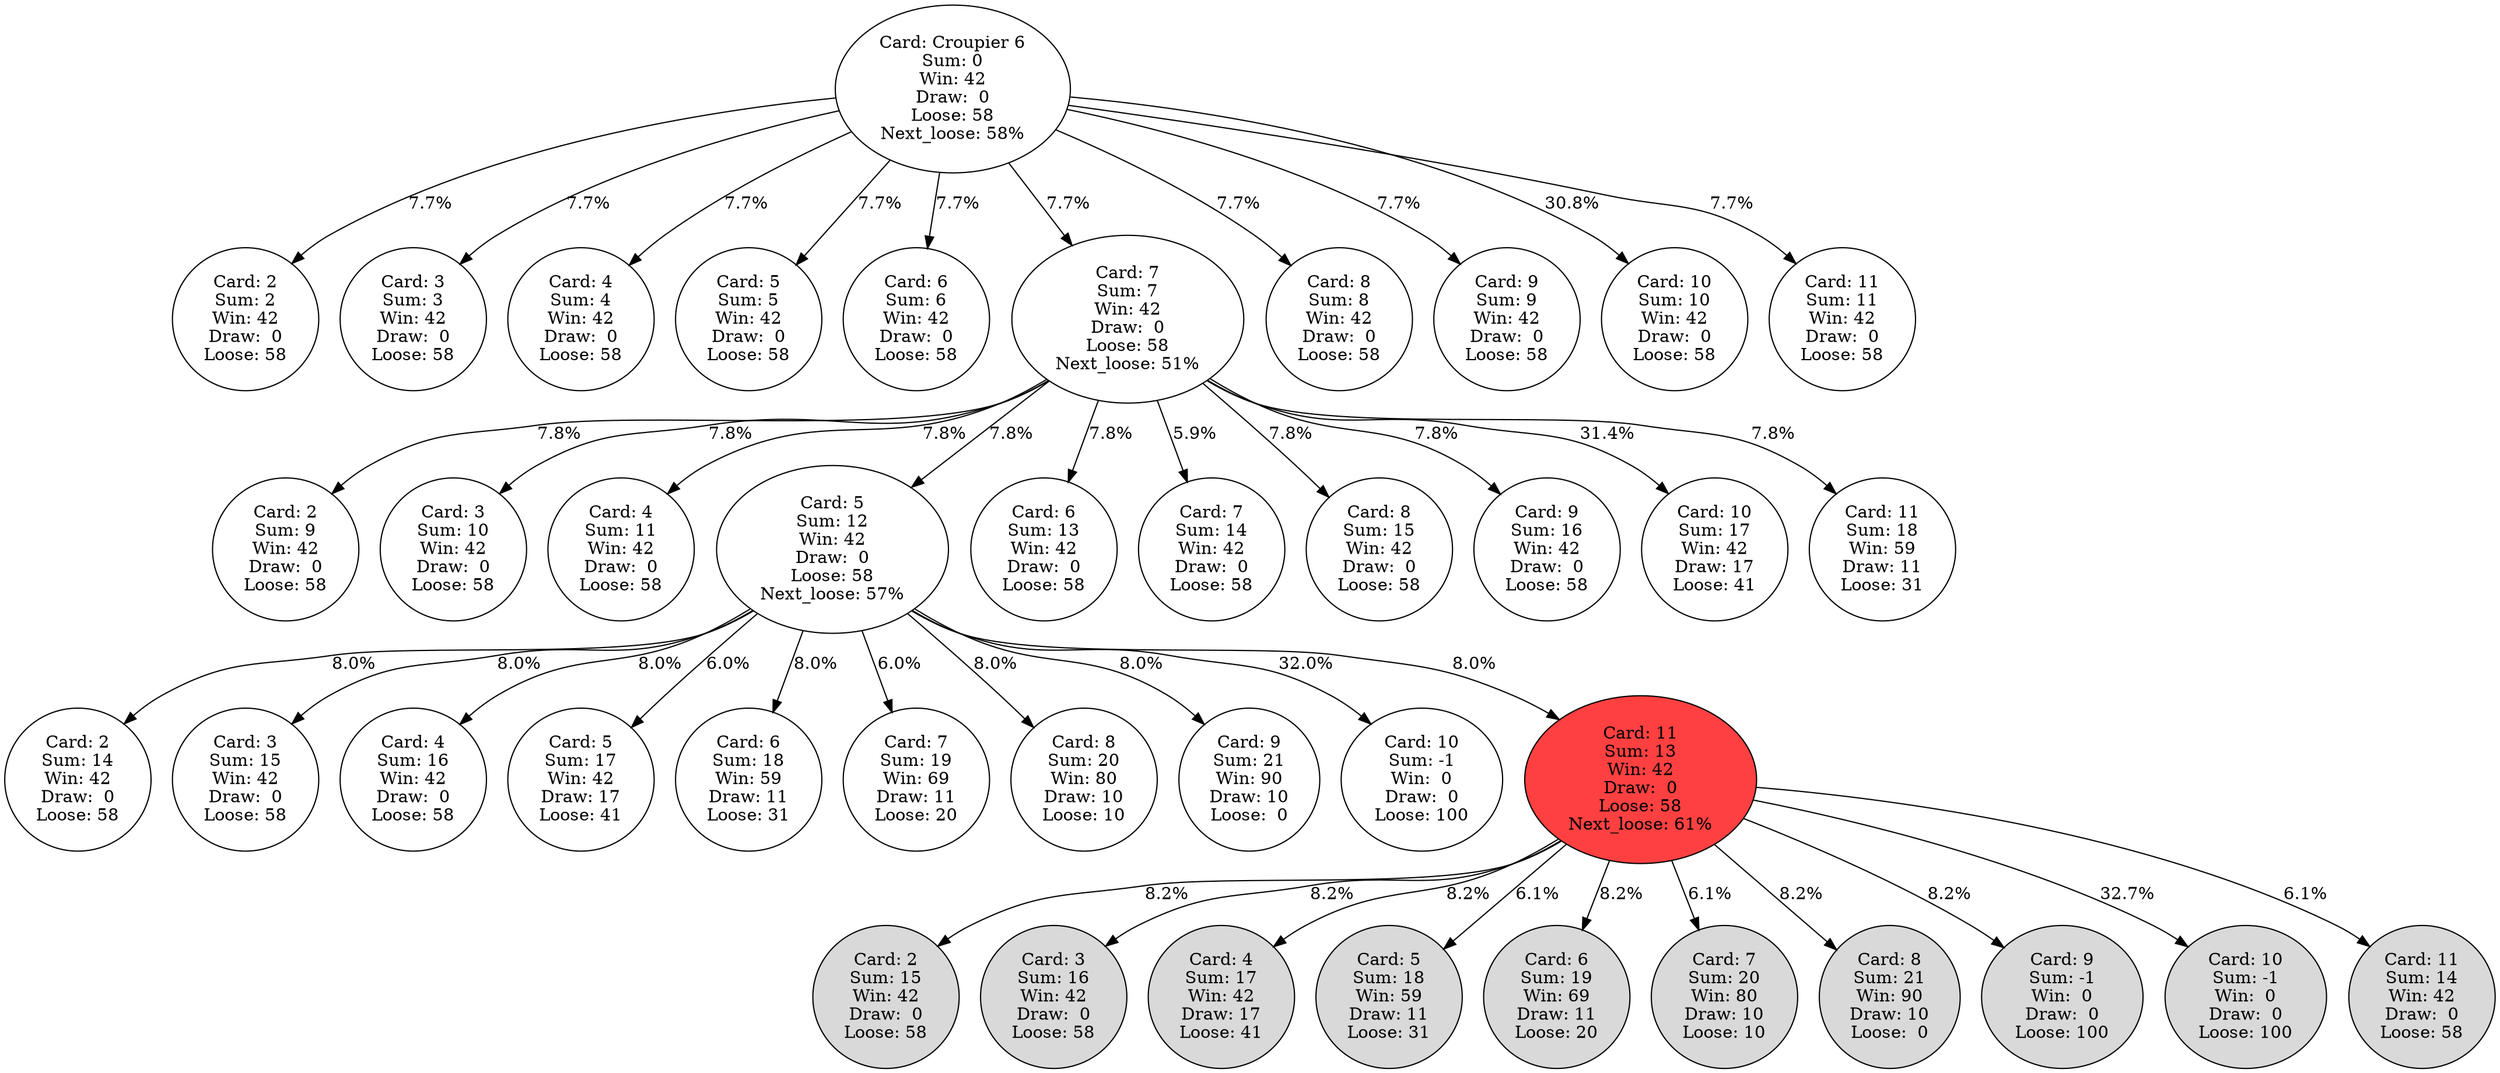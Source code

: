 digraph {
mindist=0.2
ratio=auto
	0 [label="Card: Croupier 6
Sum: 0
Win: 42
Draw:  0
Loose: 58
Next_loose: 58%" fillcolor=white style=filled]
	"0_2" [label="Card: 2
Sum: 2
Win: 42
Draw:  0
Loose: 58" fillcolor=white style=filled]
	0 -> "0_2" [label="7.7%"]
	"0_3" [label="Card: 3
Sum: 3
Win: 42
Draw:  0
Loose: 58" fillcolor=white style=filled]
	0 -> "0_3" [label="7.7%"]
	"0_4" [label="Card: 4
Sum: 4
Win: 42
Draw:  0
Loose: 58" fillcolor=white style=filled]
	0 -> "0_4" [label="7.7%"]
	"0_5" [label="Card: 5
Sum: 5
Win: 42
Draw:  0
Loose: 58" fillcolor=white style=filled]
	0 -> "0_5" [label="7.7%"]
	"0_6" [label="Card: 6
Sum: 6
Win: 42
Draw:  0
Loose: 58" fillcolor=white style=filled]
	0 -> "0_6" [label="7.7%"]
	"0_7" [label="Card: 7
Sum: 7
Win: 42
Draw:  0
Loose: 58
Next_loose: 51%" fillcolor=white style=filled]
	"0_7_2" [label="Card: 2
Sum: 9
Win: 42
Draw:  0
Loose: 58" fillcolor=white style=filled]
	"0_7" -> "0_7_2" [label="7.8%"]
	"0_7_3" [label="Card: 3
Sum: 10
Win: 42
Draw:  0
Loose: 58" fillcolor=white style=filled]
	"0_7" -> "0_7_3" [label="7.8%"]
	"0_7_4" [label="Card: 4
Sum: 11
Win: 42
Draw:  0
Loose: 58" fillcolor=white style=filled]
	"0_7" -> "0_7_4" [label="7.8%"]
	"0_7_5" [label="Card: 5
Sum: 12
Win: 42
Draw:  0
Loose: 58
Next_loose: 57%" fillcolor=white style=filled]
	"0_7_5_2" [label="Card: 2
Sum: 14
Win: 42
Draw:  0
Loose: 58" fillcolor=white style=filled]
	"0_7_5" -> "0_7_5_2" [label="8.0%"]
	"0_7_5_3" [label="Card: 3
Sum: 15
Win: 42
Draw:  0
Loose: 58" fillcolor=white style=filled]
	"0_7_5" -> "0_7_5_3" [label="8.0%"]
	"0_7_5_4" [label="Card: 4
Sum: 16
Win: 42
Draw:  0
Loose: 58" fillcolor=white style=filled]
	"0_7_5" -> "0_7_5_4" [label="8.0%"]
	"0_7_5_5" [label="Card: 5
Sum: 17
Win: 42
Draw: 17
Loose: 41" fillcolor=white style=filled]
	"0_7_5" -> "0_7_5_5" [label="6.0%"]
	"0_7_5_6" [label="Card: 6
Sum: 18
Win: 59
Draw: 11
Loose: 31" fillcolor=white style=filled]
	"0_7_5" -> "0_7_5_6" [label="8.0%"]
	"0_7_5_7" [label="Card: 7
Sum: 19
Win: 69
Draw: 11
Loose: 20" fillcolor=white style=filled]
	"0_7_5" -> "0_7_5_7" [label="6.0%"]
	"0_7_5_8" [label="Card: 8
Sum: 20
Win: 80
Draw: 10
Loose: 10" fillcolor=white style=filled]
	"0_7_5" -> "0_7_5_8" [label="8.0%"]
	"0_7_5_9" [label="Card: 9
Sum: 21
Win: 90
Draw: 10
Loose:  0" fillcolor=white style=filled]
	"0_7_5" -> "0_7_5_9" [label="8.0%"]
	"0_7_5_10" [label="Card: 10
Sum: -1
Win:  0
Draw:  0
Loose: 100" fillcolor=white style=filled]
	"0_7_5" -> "0_7_5_10" [label="32.0%"]
	"0_7_5_11" [label="Card: 11
Sum: 13
Win: 42
Draw:  0
Loose: 58
Next_loose: 61%" fillcolor=brown1 style=filled]
	"0_7_5_11_2" [label="Card: 2
Sum: 15
Win: 42
Draw:  0
Loose: 58" fillcolor=gray85 style=filled]
	"0_7_5_11" -> "0_7_5_11_2" [label="8.2%"]
	"0_7_5_11_3" [label="Card: 3
Sum: 16
Win: 42
Draw:  0
Loose: 58" fillcolor=gray85 style=filled]
	"0_7_5_11" -> "0_7_5_11_3" [label="8.2%"]
	"0_7_5_11_4" [label="Card: 4
Sum: 17
Win: 42
Draw: 17
Loose: 41" fillcolor=gray85 style=filled]
	"0_7_5_11" -> "0_7_5_11_4" [label="8.2%"]
	"0_7_5_11_5" [label="Card: 5
Sum: 18
Win: 59
Draw: 11
Loose: 31" fillcolor=gray85 style=filled]
	"0_7_5_11" -> "0_7_5_11_5" [label="6.1%"]
	"0_7_5_11_6" [label="Card: 6
Sum: 19
Win: 69
Draw: 11
Loose: 20" fillcolor=gray85 style=filled]
	"0_7_5_11" -> "0_7_5_11_6" [label="8.2%"]
	"0_7_5_11_7" [label="Card: 7
Sum: 20
Win: 80
Draw: 10
Loose: 10" fillcolor=gray85 style=filled]
	"0_7_5_11" -> "0_7_5_11_7" [label="6.1%"]
	"0_7_5_11_8" [label="Card: 8
Sum: 21
Win: 90
Draw: 10
Loose:  0" fillcolor=gray85 style=filled]
	"0_7_5_11" -> "0_7_5_11_8" [label="8.2%"]
	"0_7_5_11_9" [label="Card: 9
Sum: -1
Win:  0
Draw:  0
Loose: 100" fillcolor=gray85 style=filled]
	"0_7_5_11" -> "0_7_5_11_9" [label="8.2%"]
	"0_7_5_11_10" [label="Card: 10
Sum: -1
Win:  0
Draw:  0
Loose: 100" fillcolor=gray85 style=filled]
	"0_7_5_11" -> "0_7_5_11_10" [label="32.7%"]
	"0_7_5_11_11" [label="Card: 11
Sum: 14
Win: 42
Draw:  0
Loose: 58" fillcolor=gray85 style=filled]
	"0_7_5_11" -> "0_7_5_11_11" [label="6.1%"]
	"0_7_5" -> "0_7_5_11" [label="8.0%"]
	"0_7" -> "0_7_5" [label="7.8%"]
	"0_7_6" [label="Card: 6
Sum: 13
Win: 42
Draw:  0
Loose: 58" fillcolor=white style=filled]
	"0_7" -> "0_7_6" [label="7.8%"]
	"0_7_7" [label="Card: 7
Sum: 14
Win: 42
Draw:  0
Loose: 58" fillcolor=white style=filled]
	"0_7" -> "0_7_7" [label="5.9%"]
	"0_7_8" [label="Card: 8
Sum: 15
Win: 42
Draw:  0
Loose: 58" fillcolor=white style=filled]
	"0_7" -> "0_7_8" [label="7.8%"]
	"0_7_9" [label="Card: 9
Sum: 16
Win: 42
Draw:  0
Loose: 58" fillcolor=white style=filled]
	"0_7" -> "0_7_9" [label="7.8%"]
	"0_7_10" [label="Card: 10
Sum: 17
Win: 42
Draw: 17
Loose: 41" fillcolor=white style=filled]
	"0_7" -> "0_7_10" [label="31.4%"]
	"0_7_11" [label="Card: 11
Sum: 18
Win: 59
Draw: 11
Loose: 31" fillcolor=white style=filled]
	"0_7" -> "0_7_11" [label="7.8%"]
	0 -> "0_7" [label="7.7%"]
	"0_8" [label="Card: 8
Sum: 8
Win: 42
Draw:  0
Loose: 58" fillcolor=white style=filled]
	0 -> "0_8" [label="7.7%"]
	"0_9" [label="Card: 9
Sum: 9
Win: 42
Draw:  0
Loose: 58" fillcolor=white style=filled]
	0 -> "0_9" [label="7.7%"]
	"0_10" [label="Card: 10
Sum: 10
Win: 42
Draw:  0
Loose: 58" fillcolor=white style=filled]
	0 -> "0_10" [label="30.8%"]
	"0_11" [label="Card: 11
Sum: 11
Win: 42
Draw:  0
Loose: 58" fillcolor=white style=filled]
	0 -> "0_11" [label="7.7%"]
}
